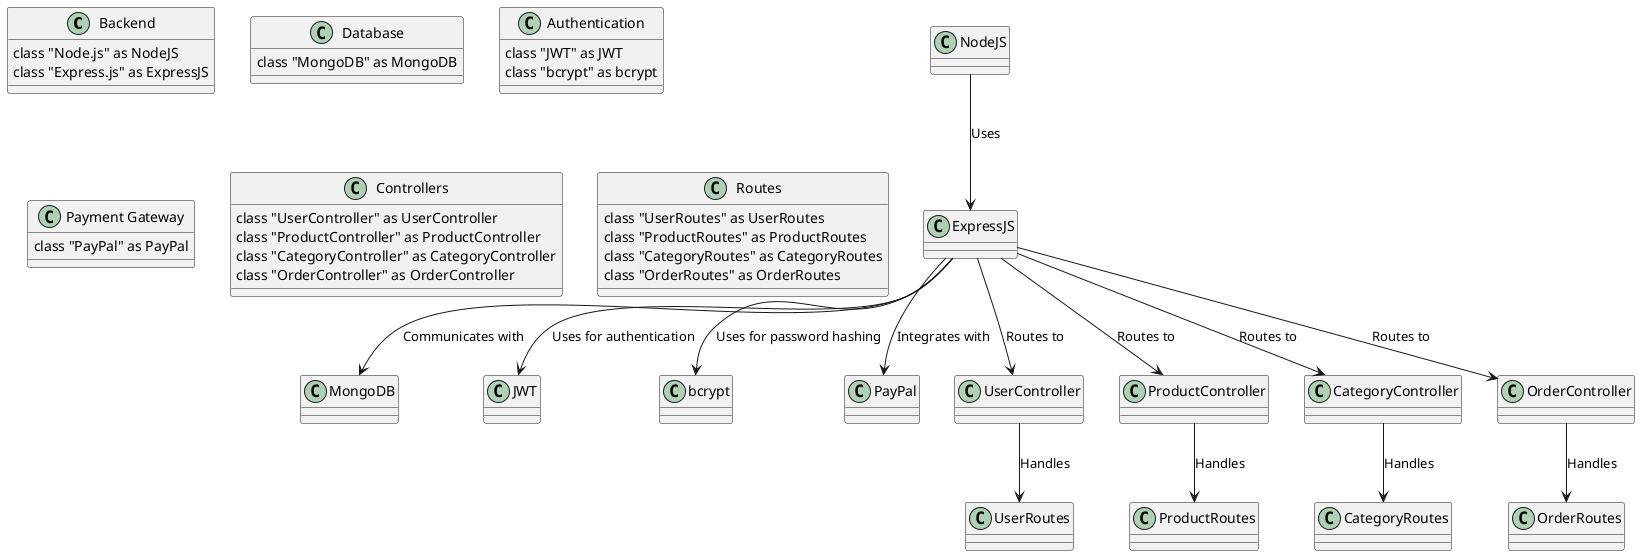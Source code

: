 @startuml
!define RECTANGLE class

RECTANGLE "Backend" {
  RECTANGLE "Node.js" as NodeJS
  RECTANGLE "Express.js" as ExpressJS
}

RECTANGLE "Database" {
  RECTANGLE "MongoDB" as MongoDB
}

RECTANGLE "Authentication" {
  RECTANGLE "JWT" as JWT
  RECTANGLE "bcrypt" as bcrypt
}

RECTANGLE "Payment Gateway" {
  RECTANGLE "PayPal" as PayPal
}

RECTANGLE "Controllers" {
  RECTANGLE "UserController" as UserController
  RECTANGLE "ProductController" as ProductController
  RECTANGLE "CategoryController" as CategoryController
  RECTANGLE "OrderController" as OrderController
}

RECTANGLE "Routes" {
  RECTANGLE "UserRoutes" as UserRoutes
  RECTANGLE "ProductRoutes" as ProductRoutes
  RECTANGLE "CategoryRoutes" as CategoryRoutes
  RECTANGLE "OrderRoutes" as OrderRoutes
}

NodeJS --> ExpressJS : Uses
ExpressJS --> MongoDB : Communicates with
ExpressJS --> JWT : Uses for authentication
ExpressJS --> bcrypt : Uses for password hashing
ExpressJS --> PayPal : Integrates with

ExpressJS --> UserController : Routes to
ExpressJS --> ProductController : Routes to
ExpressJS --> CategoryController : Routes to
ExpressJS --> OrderController : Routes to

UserController --> UserRoutes : Handles
ProductController --> ProductRoutes : Handles
CategoryController --> CategoryRoutes : Handles
OrderController --> OrderRoutes : Handles

@enduml